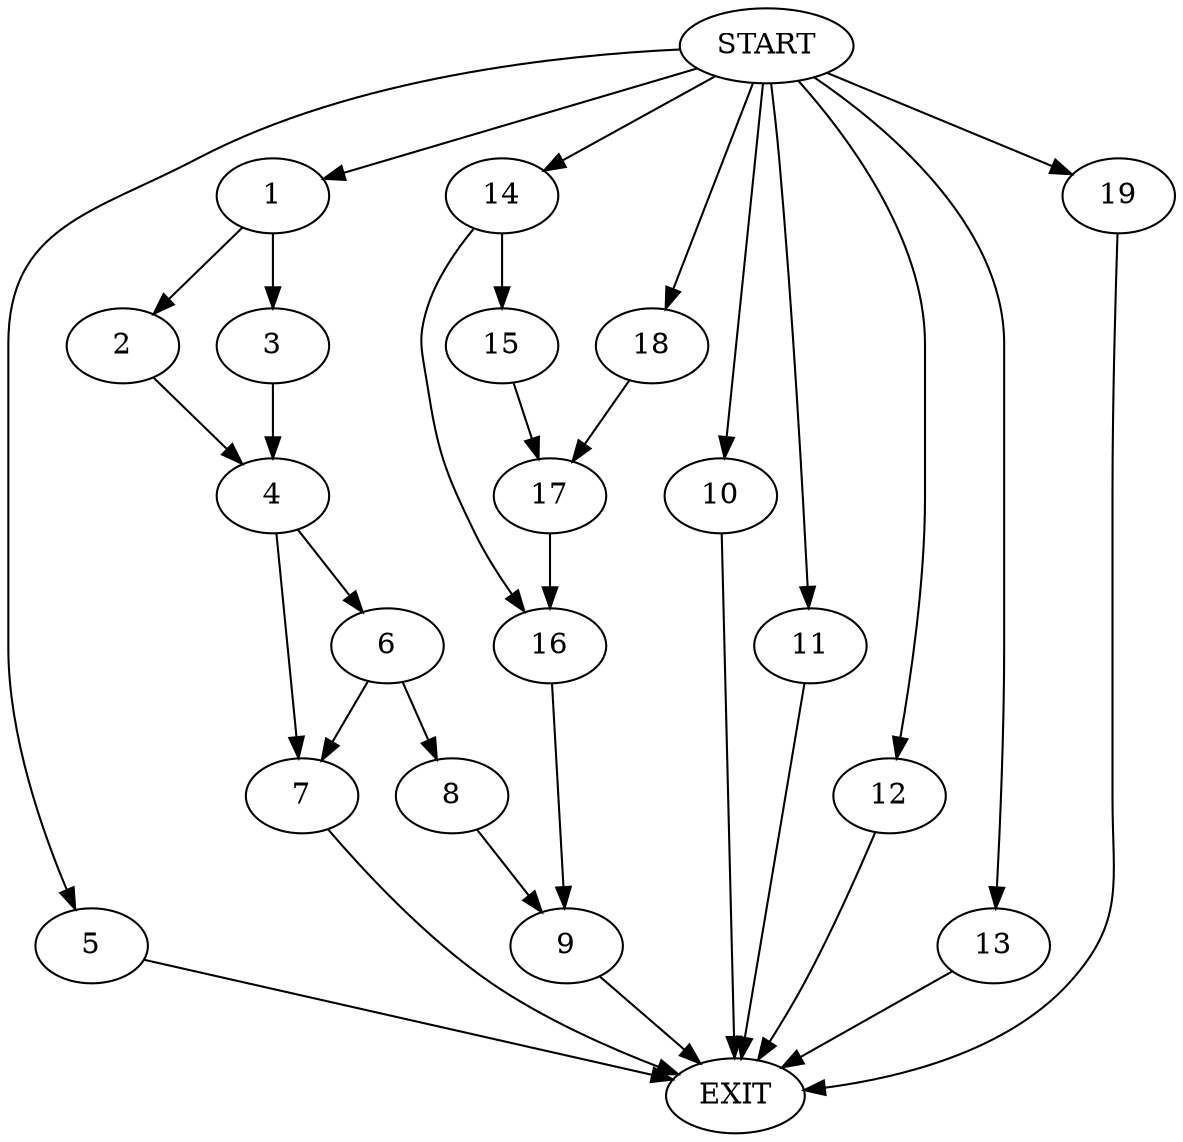 digraph {
0 [label="START"]
20 [label="EXIT"]
0 -> 1
1 -> 2
1 -> 3
3 -> 4
2 -> 4
0 -> 5
5 -> 20
4 -> 6
4 -> 7
6 -> 8
6 -> 7
7 -> 20
8 -> 9
9 -> 20
0 -> 10
10 -> 20
0 -> 11
11 -> 20
0 -> 12
12 -> 20
0 -> 13
13 -> 20
0 -> 14
14 -> 15
14 -> 16
16 -> 9
15 -> 17
17 -> 16
0 -> 18
18 -> 17
0 -> 19
19 -> 20
}
